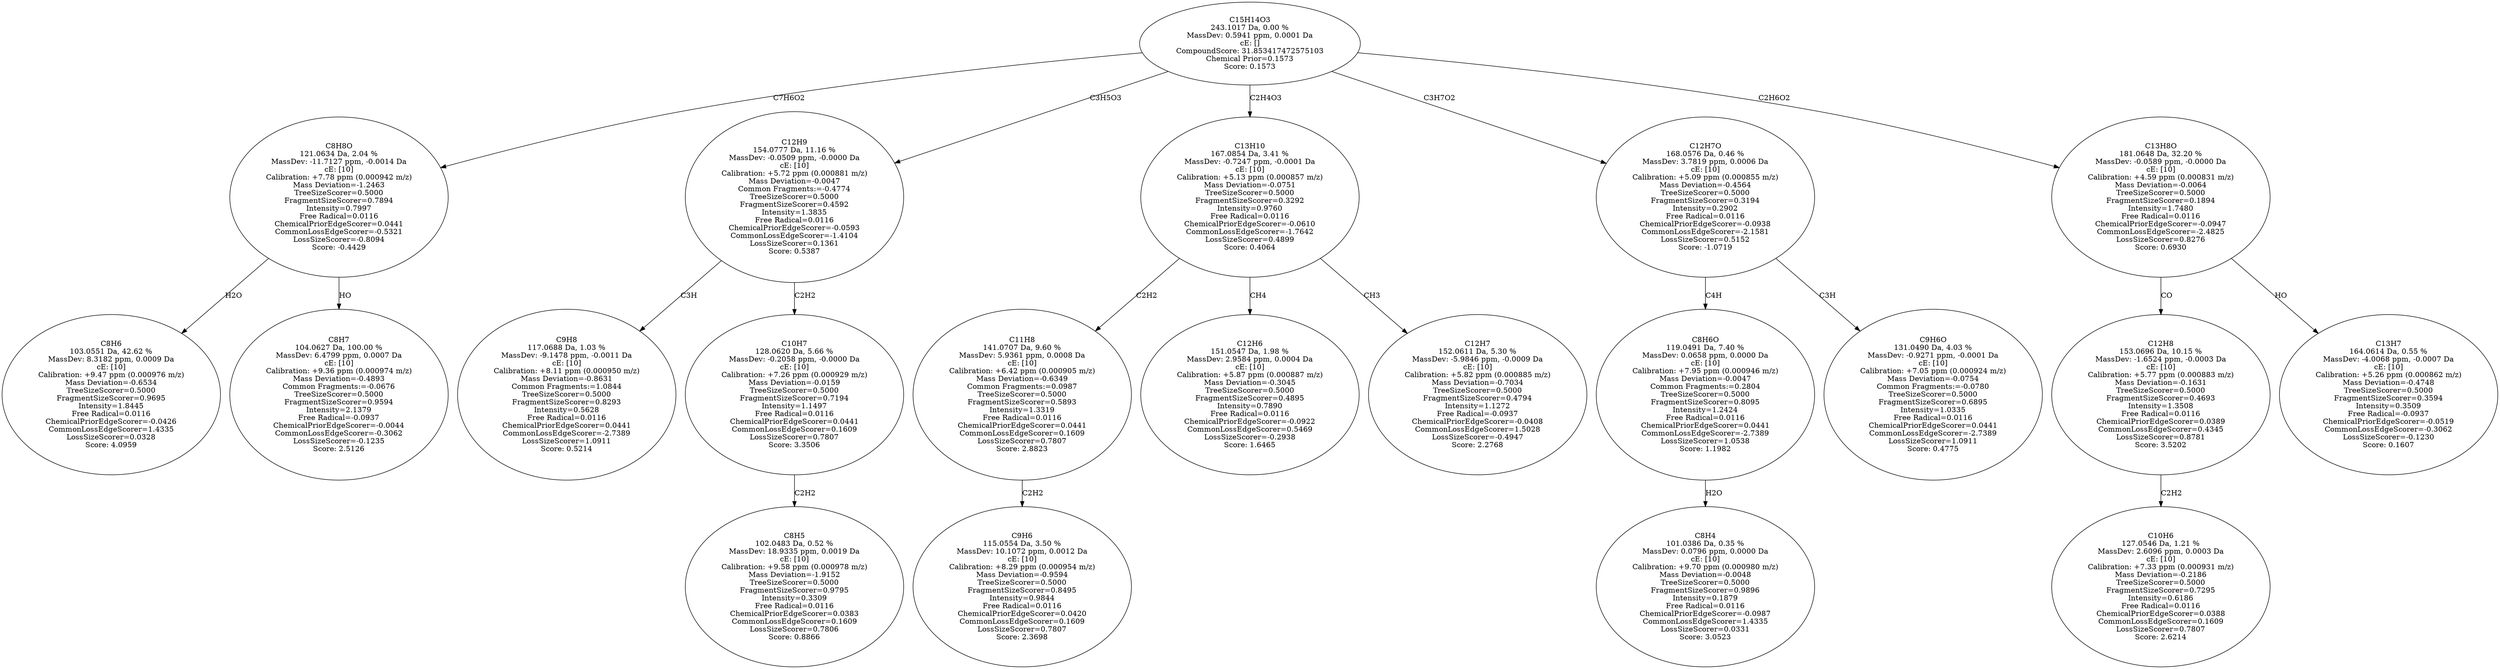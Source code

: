 strict digraph {
v1 [label="C8H6\n103.0551 Da, 42.62 %\nMassDev: 8.3182 ppm, 0.0009 Da\ncE: [10]\nCalibration: +9.47 ppm (0.000976 m/z)\nMass Deviation=-0.6534\nTreeSizeScorer=0.5000\nFragmentSizeScorer=0.9695\nIntensity=1.8445\nFree Radical=0.0116\nChemicalPriorEdgeScorer=-0.0426\nCommonLossEdgeScorer=1.4335\nLossSizeScorer=0.0328\nScore: 4.0959"];
v2 [label="C8H7\n104.0627 Da, 100.00 %\nMassDev: 6.4799 ppm, 0.0007 Da\ncE: [10]\nCalibration: +9.36 ppm (0.000974 m/z)\nMass Deviation=-0.4893\nCommon Fragments:=-0.0676\nTreeSizeScorer=0.5000\nFragmentSizeScorer=0.9594\nIntensity=2.1379\nFree Radical=-0.0937\nChemicalPriorEdgeScorer=-0.0044\nCommonLossEdgeScorer=-0.3062\nLossSizeScorer=-0.1235\nScore: 2.5126"];
v3 [label="C8H8O\n121.0634 Da, 2.04 %\nMassDev: -11.7127 ppm, -0.0014 Da\ncE: [10]\nCalibration: +7.78 ppm (0.000942 m/z)\nMass Deviation=-1.2463\nTreeSizeScorer=0.5000\nFragmentSizeScorer=0.7894\nIntensity=0.7997\nFree Radical=0.0116\nChemicalPriorEdgeScorer=0.0441\nCommonLossEdgeScorer=-0.5321\nLossSizeScorer=-0.8094\nScore: -0.4429"];
v4 [label="C9H8\n117.0688 Da, 1.03 %\nMassDev: -9.1478 ppm, -0.0011 Da\ncE: [10]\nCalibration: +8.11 ppm (0.000950 m/z)\nMass Deviation=-0.8631\nCommon Fragments:=1.0844\nTreeSizeScorer=0.5000\nFragmentSizeScorer=0.8293\nIntensity=0.5628\nFree Radical=0.0116\nChemicalPriorEdgeScorer=0.0441\nCommonLossEdgeScorer=-2.7389\nLossSizeScorer=1.0911\nScore: 0.5214"];
v5 [label="C8H5\n102.0483 Da, 0.52 %\nMassDev: 18.9335 ppm, 0.0019 Da\ncE: [10]\nCalibration: +9.58 ppm (0.000978 m/z)\nMass Deviation=-1.9152\nTreeSizeScorer=0.5000\nFragmentSizeScorer=0.9795\nIntensity=0.3309\nFree Radical=0.0116\nChemicalPriorEdgeScorer=0.0383\nCommonLossEdgeScorer=0.1609\nLossSizeScorer=0.7806\nScore: 0.8866"];
v6 [label="C10H7\n128.0620 Da, 5.66 %\nMassDev: -0.2058 ppm, -0.0000 Da\ncE: [10]\nCalibration: +7.26 ppm (0.000929 m/z)\nMass Deviation=-0.0159\nTreeSizeScorer=0.5000\nFragmentSizeScorer=0.7194\nIntensity=1.1497\nFree Radical=0.0116\nChemicalPriorEdgeScorer=0.0441\nCommonLossEdgeScorer=0.1609\nLossSizeScorer=0.7807\nScore: 3.3506"];
v7 [label="C12H9\n154.0777 Da, 11.16 %\nMassDev: -0.0509 ppm, -0.0000 Da\ncE: [10]\nCalibration: +5.72 ppm (0.000881 m/z)\nMass Deviation=-0.0047\nCommon Fragments:=-0.4774\nTreeSizeScorer=0.5000\nFragmentSizeScorer=0.4592\nIntensity=1.3835\nFree Radical=0.0116\nChemicalPriorEdgeScorer=-0.0593\nCommonLossEdgeScorer=-1.4104\nLossSizeScorer=0.1361\nScore: 0.5387"];
v8 [label="C9H6\n115.0554 Da, 3.50 %\nMassDev: 10.1072 ppm, 0.0012 Da\ncE: [10]\nCalibration: +8.29 ppm (0.000954 m/z)\nMass Deviation=-0.9594\nTreeSizeScorer=0.5000\nFragmentSizeScorer=0.8495\nIntensity=0.9844\nFree Radical=0.0116\nChemicalPriorEdgeScorer=0.0420\nCommonLossEdgeScorer=0.1609\nLossSizeScorer=0.7807\nScore: 2.3698"];
v9 [label="C11H8\n141.0707 Da, 9.60 %\nMassDev: 5.9361 ppm, 0.0008 Da\ncE: [10]\nCalibration: +6.42 ppm (0.000905 m/z)\nMass Deviation=-0.6349\nCommon Fragments:=0.0987\nTreeSizeScorer=0.5000\nFragmentSizeScorer=0.5893\nIntensity=1.3319\nFree Radical=0.0116\nChemicalPriorEdgeScorer=0.0441\nCommonLossEdgeScorer=0.1609\nLossSizeScorer=0.7807\nScore: 2.8823"];
v10 [label="C12H6\n151.0547 Da, 1.98 %\nMassDev: 2.9584 ppm, 0.0004 Da\ncE: [10]\nCalibration: +5.87 ppm (0.000887 m/z)\nMass Deviation=-0.3045\nTreeSizeScorer=0.5000\nFragmentSizeScorer=0.4895\nIntensity=0.7890\nFree Radical=0.0116\nChemicalPriorEdgeScorer=-0.0922\nCommonLossEdgeScorer=0.5469\nLossSizeScorer=-0.2938\nScore: 1.6465"];
v11 [label="C12H7\n152.0611 Da, 5.30 %\nMassDev: -5.9846 ppm, -0.0009 Da\ncE: [10]\nCalibration: +5.82 ppm (0.000885 m/z)\nMass Deviation=-0.7034\nTreeSizeScorer=0.5000\nFragmentSizeScorer=0.4794\nIntensity=1.1272\nFree Radical=-0.0937\nChemicalPriorEdgeScorer=-0.0408\nCommonLossEdgeScorer=1.5028\nLossSizeScorer=-0.4947\nScore: 2.2768"];
v12 [label="C13H10\n167.0854 Da, 3.41 %\nMassDev: -0.7247 ppm, -0.0001 Da\ncE: [10]\nCalibration: +5.13 ppm (0.000857 m/z)\nMass Deviation=-0.0751\nTreeSizeScorer=0.5000\nFragmentSizeScorer=0.3292\nIntensity=0.9760\nFree Radical=0.0116\nChemicalPriorEdgeScorer=-0.0610\nCommonLossEdgeScorer=-1.7642\nLossSizeScorer=0.4899\nScore: 0.4064"];
v13 [label="C8H4\n101.0386 Da, 0.35 %\nMassDev: 0.0796 ppm, 0.0000 Da\ncE: [10]\nCalibration: +9.70 ppm (0.000980 m/z)\nMass Deviation=-0.0048\nTreeSizeScorer=0.5000\nFragmentSizeScorer=0.9896\nIntensity=0.1879\nFree Radical=0.0116\nChemicalPriorEdgeScorer=-0.0987\nCommonLossEdgeScorer=1.4335\nLossSizeScorer=0.0331\nScore: 3.0523"];
v14 [label="C8H6O\n119.0491 Da, 7.40 %\nMassDev: 0.0658 ppm, 0.0000 Da\ncE: [10]\nCalibration: +7.95 ppm (0.000946 m/z)\nMass Deviation=-0.0047\nCommon Fragments:=0.2804\nTreeSizeScorer=0.5000\nFragmentSizeScorer=0.8095\nIntensity=1.2424\nFree Radical=0.0116\nChemicalPriorEdgeScorer=0.0441\nCommonLossEdgeScorer=-2.7389\nLossSizeScorer=1.0538\nScore: 1.1982"];
v15 [label="C9H6O\n131.0490 Da, 4.03 %\nMassDev: -0.9271 ppm, -0.0001 Da\ncE: [10]\nCalibration: +7.05 ppm (0.000924 m/z)\nMass Deviation=-0.0754\nCommon Fragments:=-0.0780\nTreeSizeScorer=0.5000\nFragmentSizeScorer=0.6895\nIntensity=1.0335\nFree Radical=0.0116\nChemicalPriorEdgeScorer=0.0441\nCommonLossEdgeScorer=-2.7389\nLossSizeScorer=1.0911\nScore: 0.4775"];
v16 [label="C12H7O\n168.0576 Da, 0.46 %\nMassDev: 3.7819 ppm, 0.0006 Da\ncE: [10]\nCalibration: +5.09 ppm (0.000855 m/z)\nMass Deviation=-0.4564\nTreeSizeScorer=0.5000\nFragmentSizeScorer=0.3194\nIntensity=0.2902\nFree Radical=0.0116\nChemicalPriorEdgeScorer=-0.0938\nCommonLossEdgeScorer=-2.1581\nLossSizeScorer=0.5152\nScore: -1.0719"];
v17 [label="C10H6\n127.0546 Da, 1.21 %\nMassDev: 2.6096 ppm, 0.0003 Da\ncE: [10]\nCalibration: +7.33 ppm (0.000931 m/z)\nMass Deviation=-0.2186\nTreeSizeScorer=0.5000\nFragmentSizeScorer=0.7295\nIntensity=0.6186\nFree Radical=0.0116\nChemicalPriorEdgeScorer=0.0388\nCommonLossEdgeScorer=0.1609\nLossSizeScorer=0.7807\nScore: 2.6214"];
v18 [label="C12H8\n153.0696 Da, 10.15 %\nMassDev: -1.6524 ppm, -0.0003 Da\ncE: [10]\nCalibration: +5.77 ppm (0.000883 m/z)\nMass Deviation=-0.1631\nTreeSizeScorer=0.5000\nFragmentSizeScorer=0.4693\nIntensity=1.3508\nFree Radical=0.0116\nChemicalPriorEdgeScorer=0.0389\nCommonLossEdgeScorer=0.4345\nLossSizeScorer=0.8781\nScore: 3.5202"];
v19 [label="C13H7\n164.0614 Da, 0.55 %\nMassDev: -4.0068 ppm, -0.0007 Da\ncE: [10]\nCalibration: +5.26 ppm (0.000862 m/z)\nMass Deviation=-0.4748\nTreeSizeScorer=0.5000\nFragmentSizeScorer=0.3594\nIntensity=0.3509\nFree Radical=-0.0937\nChemicalPriorEdgeScorer=-0.0519\nCommonLossEdgeScorer=-0.3062\nLossSizeScorer=-0.1230\nScore: 0.1607"];
v20 [label="C13H8O\n181.0648 Da, 32.20 %\nMassDev: -0.0589 ppm, -0.0000 Da\ncE: [10]\nCalibration: +4.59 ppm (0.000831 m/z)\nMass Deviation=-0.0064\nTreeSizeScorer=0.5000\nFragmentSizeScorer=0.1894\nIntensity=1.7480\nFree Radical=0.0116\nChemicalPriorEdgeScorer=-0.0947\nCommonLossEdgeScorer=-2.4825\nLossSizeScorer=0.8276\nScore: 0.6930"];
v21 [label="C15H14O3\n243.1017 Da, 0.00 %\nMassDev: 0.5941 ppm, 0.0001 Da\ncE: []\nCompoundScore: 31.853417472575103\nChemical Prior=0.1573\nScore: 0.1573"];
v3 -> v1 [label="H2O"];
v3 -> v2 [label="HO"];
v21 -> v3 [label="C7H6O2"];
v7 -> v4 [label="C3H"];
v6 -> v5 [label="C2H2"];
v7 -> v6 [label="C2H2"];
v21 -> v7 [label="C3H5O3"];
v9 -> v8 [label="C2H2"];
v12 -> v9 [label="C2H2"];
v12 -> v10 [label="CH4"];
v12 -> v11 [label="CH3"];
v21 -> v12 [label="C2H4O3"];
v14 -> v13 [label="H2O"];
v16 -> v14 [label="C4H"];
v16 -> v15 [label="C3H"];
v21 -> v16 [label="C3H7O2"];
v18 -> v17 [label="C2H2"];
v20 -> v18 [label="CO"];
v20 -> v19 [label="HO"];
v21 -> v20 [label="C2H6O2"];
}